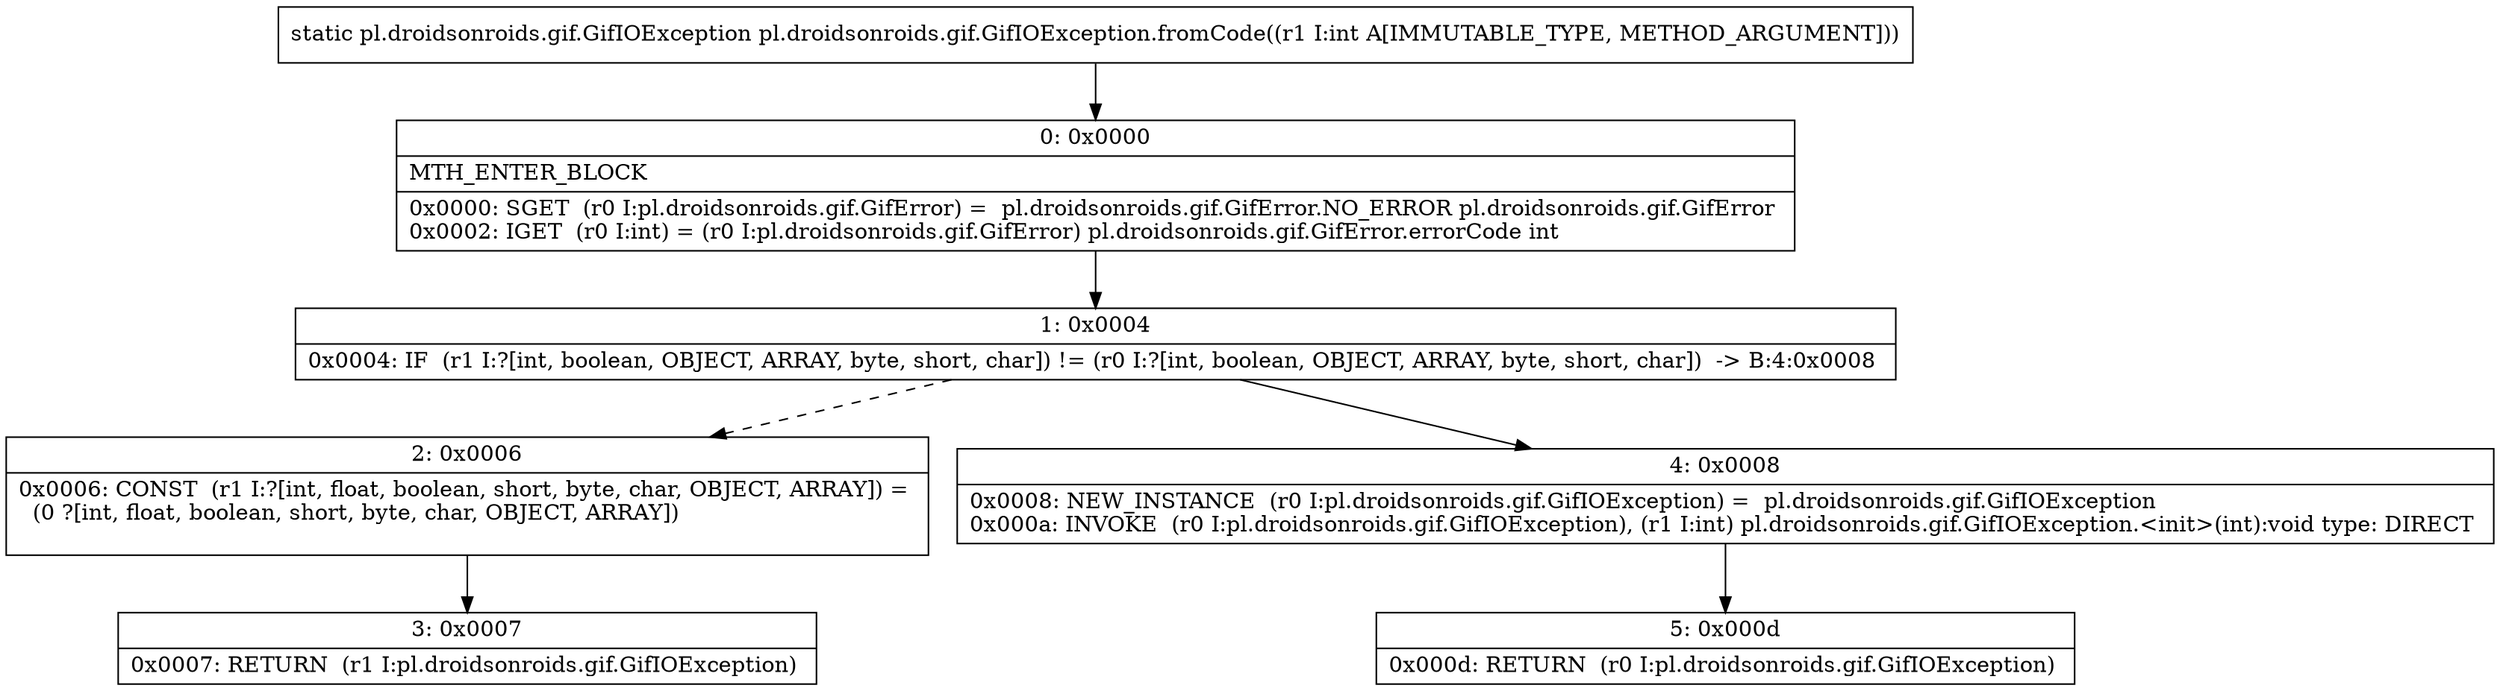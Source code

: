 digraph "CFG forpl.droidsonroids.gif.GifIOException.fromCode(I)Lpl\/droidsonroids\/gif\/GifIOException;" {
Node_0 [shape=record,label="{0\:\ 0x0000|MTH_ENTER_BLOCK\l|0x0000: SGET  (r0 I:pl.droidsonroids.gif.GifError) =  pl.droidsonroids.gif.GifError.NO_ERROR pl.droidsonroids.gif.GifError \l0x0002: IGET  (r0 I:int) = (r0 I:pl.droidsonroids.gif.GifError) pl.droidsonroids.gif.GifError.errorCode int \l}"];
Node_1 [shape=record,label="{1\:\ 0x0004|0x0004: IF  (r1 I:?[int, boolean, OBJECT, ARRAY, byte, short, char]) != (r0 I:?[int, boolean, OBJECT, ARRAY, byte, short, char])  \-\> B:4:0x0008 \l}"];
Node_2 [shape=record,label="{2\:\ 0x0006|0x0006: CONST  (r1 I:?[int, float, boolean, short, byte, char, OBJECT, ARRAY]) = \l  (0 ?[int, float, boolean, short, byte, char, OBJECT, ARRAY])\l \l}"];
Node_3 [shape=record,label="{3\:\ 0x0007|0x0007: RETURN  (r1 I:pl.droidsonroids.gif.GifIOException) \l}"];
Node_4 [shape=record,label="{4\:\ 0x0008|0x0008: NEW_INSTANCE  (r0 I:pl.droidsonroids.gif.GifIOException) =  pl.droidsonroids.gif.GifIOException \l0x000a: INVOKE  (r0 I:pl.droidsonroids.gif.GifIOException), (r1 I:int) pl.droidsonroids.gif.GifIOException.\<init\>(int):void type: DIRECT \l}"];
Node_5 [shape=record,label="{5\:\ 0x000d|0x000d: RETURN  (r0 I:pl.droidsonroids.gif.GifIOException) \l}"];
MethodNode[shape=record,label="{static pl.droidsonroids.gif.GifIOException pl.droidsonroids.gif.GifIOException.fromCode((r1 I:int A[IMMUTABLE_TYPE, METHOD_ARGUMENT])) }"];
MethodNode -> Node_0;
Node_0 -> Node_1;
Node_1 -> Node_2[style=dashed];
Node_1 -> Node_4;
Node_2 -> Node_3;
Node_4 -> Node_5;
}

